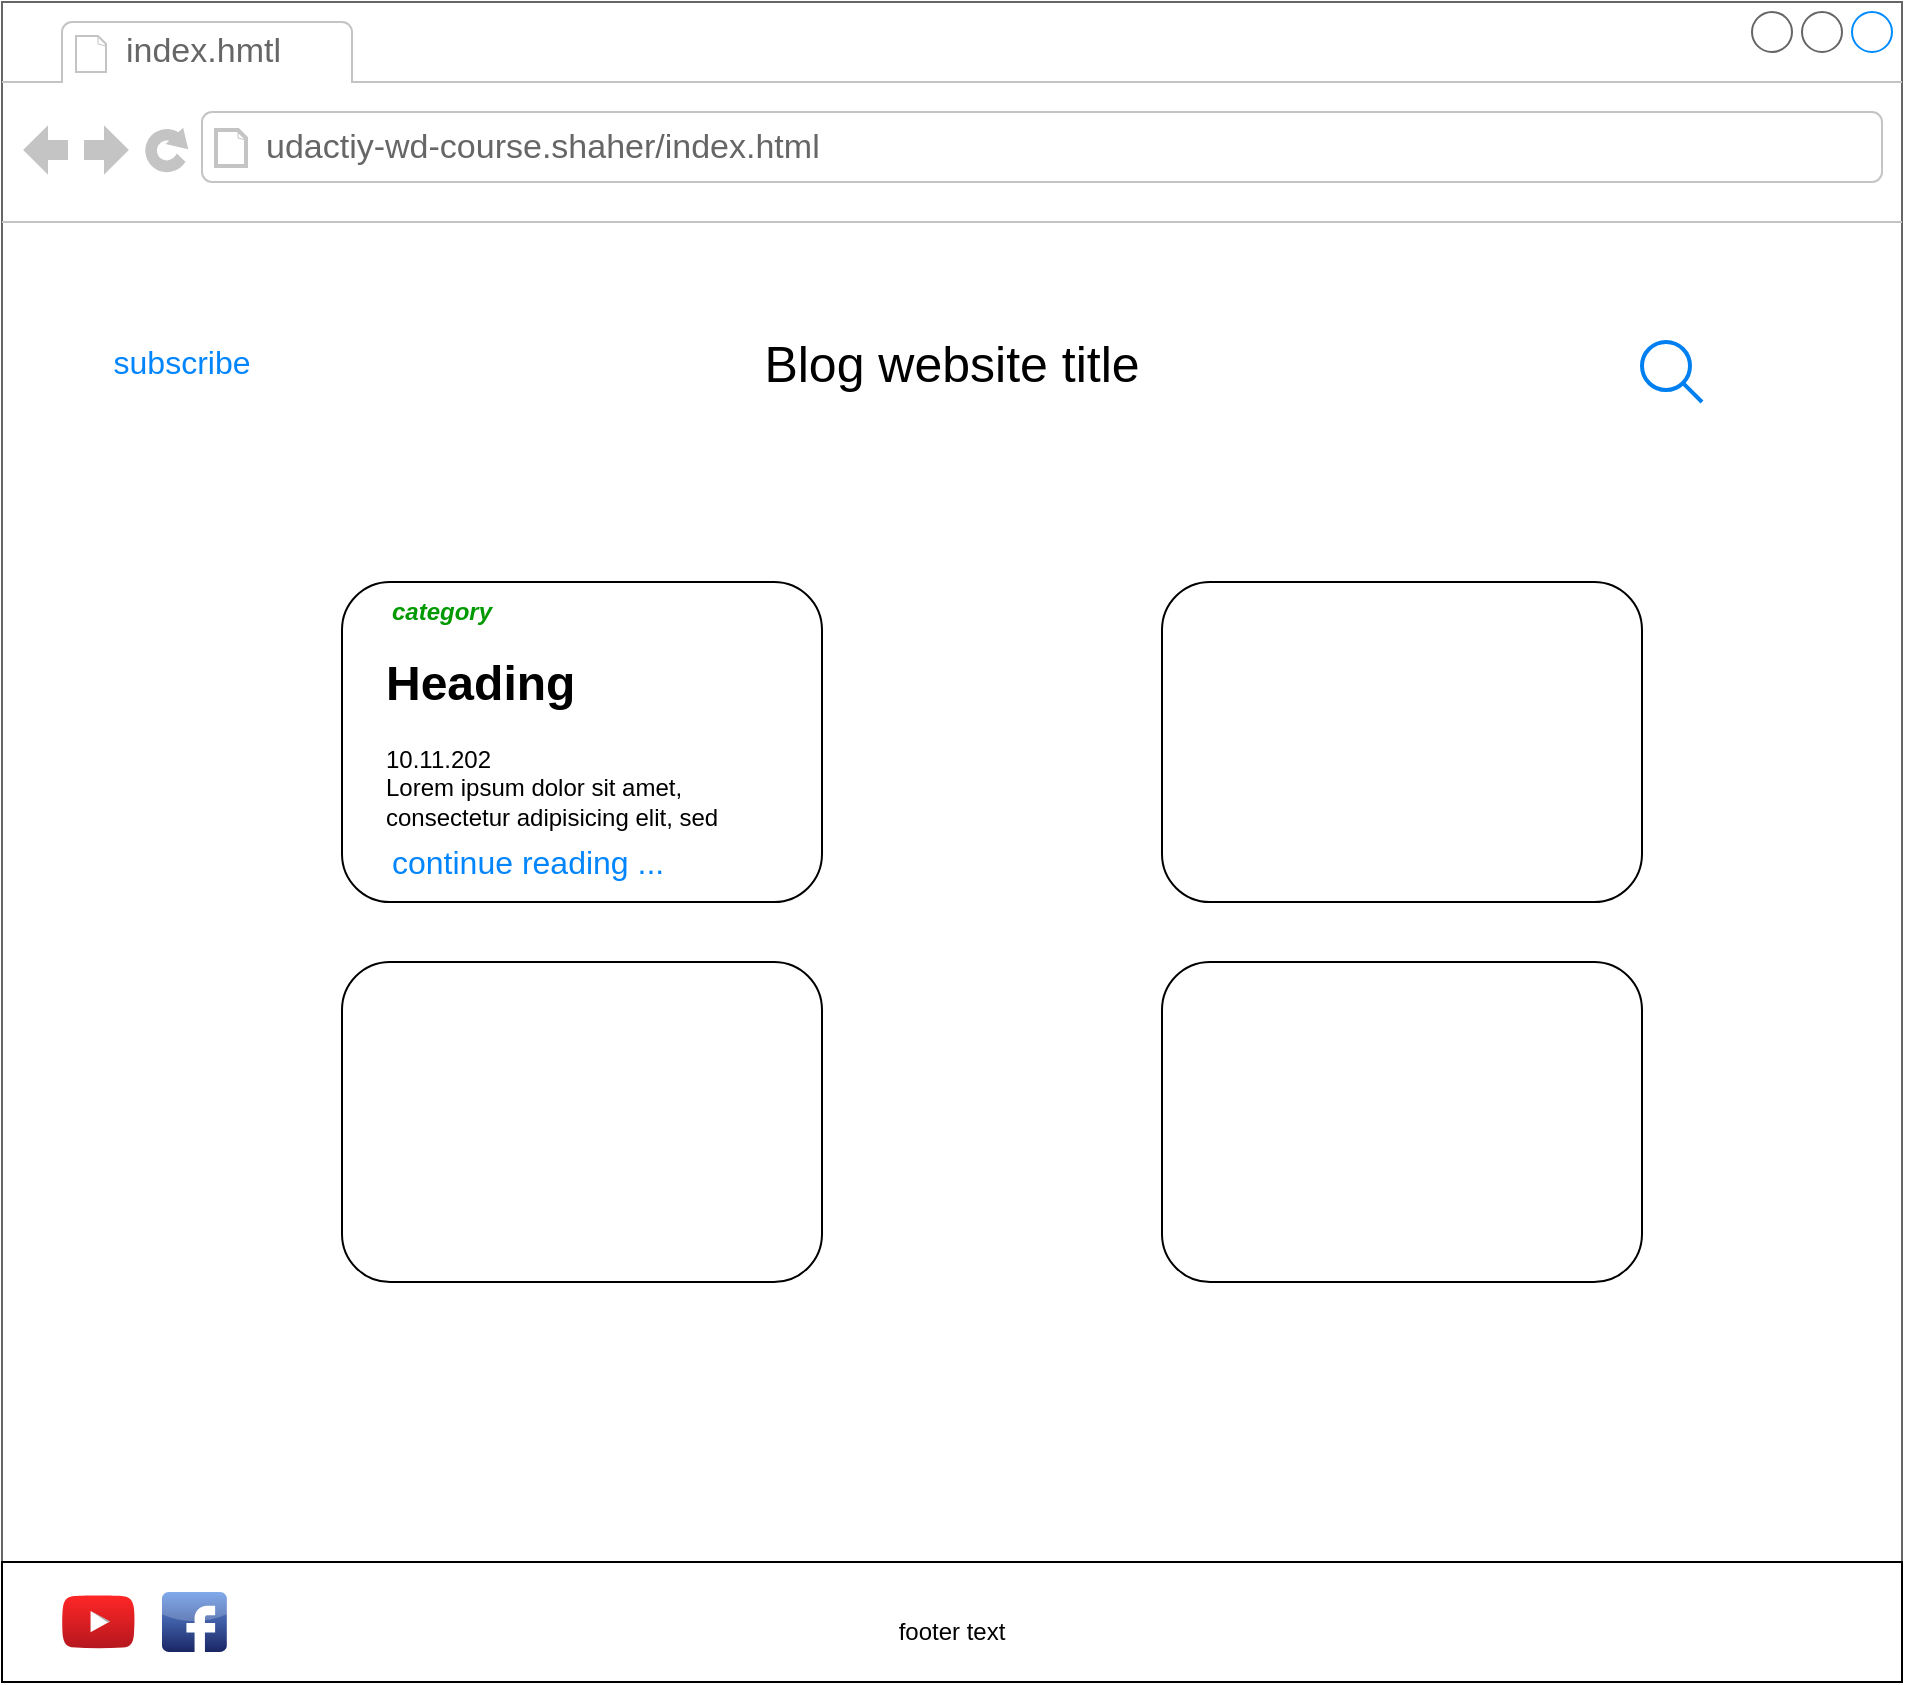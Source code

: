 <mxfile version="24.7.17">
  <diagram name="Seite-1" id="Yu5WHI0yvBldvcSVoJ3o">
    <mxGraphModel dx="2074" dy="1144" grid="1" gridSize="10" guides="1" tooltips="1" connect="1" arrows="1" fold="1" page="1" pageScale="1" pageWidth="5000" pageHeight="1920" math="0" shadow="0">
      <root>
        <mxCell id="0" />
        <mxCell id="1" parent="0" />
        <mxCell id="hXxf3Bxxnw7Oz5GumfO5-1" value="" style="strokeWidth=1;shadow=0;dashed=0;align=center;html=1;shape=mxgraph.mockup.containers.browserWindow;rSize=0;strokeColor=#666666;strokeColor2=#008cff;strokeColor3=#c4c4c4;mainText=,;recursiveResize=0;" vertex="1" parent="1">
          <mxGeometry x="330" y="130" width="950" height="840" as="geometry" />
        </mxCell>
        <mxCell id="hXxf3Bxxnw7Oz5GumfO5-2" value="index.hmtl" style="strokeWidth=1;shadow=0;dashed=0;align=center;html=1;shape=mxgraph.mockup.containers.anchor;fontSize=17;fontColor=#666666;align=left;whiteSpace=wrap;" vertex="1" parent="hXxf3Bxxnw7Oz5GumfO5-1">
          <mxGeometry x="60" y="12" width="110" height="26" as="geometry" />
        </mxCell>
        <mxCell id="hXxf3Bxxnw7Oz5GumfO5-3" value="udactiy-wd-course.shaher/index.html" style="strokeWidth=1;shadow=0;dashed=0;align=center;html=1;shape=mxgraph.mockup.containers.anchor;rSize=0;fontSize=17;fontColor=#666666;align=left;" vertex="1" parent="hXxf3Bxxnw7Oz5GumfO5-1">
          <mxGeometry x="130" y="60" width="250" height="26" as="geometry" />
        </mxCell>
        <mxCell id="hXxf3Bxxnw7Oz5GumfO5-4" value="subscribe" style="html=1;shadow=0;dashed=0;shape=mxgraph.bootstrap.rrect;rSize=5;strokeColor=none;strokeWidth=1;fillColor=none;fontColor=#0085FC;whiteSpace=wrap;align=center;verticalAlign=middle;spacingLeft=0;fontStyle=0;fontSize=16;spacing=5;" vertex="1" parent="hXxf3Bxxnw7Oz5GumfO5-1">
          <mxGeometry x="60" y="160" width="60" height="40" as="geometry" />
        </mxCell>
        <mxCell id="hXxf3Bxxnw7Oz5GumfO5-6" value="&lt;font style=&quot;font-size: 25px;&quot;&gt;Blog website title&lt;/font&gt;" style="text;html=1;align=center;verticalAlign=middle;whiteSpace=wrap;rounded=0;strokeWidth=5;" vertex="1" parent="hXxf3Bxxnw7Oz5GumfO5-1">
          <mxGeometry x="345" y="160" width="260" height="40" as="geometry" />
        </mxCell>
        <mxCell id="hXxf3Bxxnw7Oz5GumfO5-7" value="" style="html=1;verticalLabelPosition=bottom;align=center;labelBackgroundColor=#ffffff;verticalAlign=top;strokeWidth=2;strokeColor=#0080F0;shadow=0;dashed=0;shape=mxgraph.ios7.icons.looking_glass;" vertex="1" parent="hXxf3Bxxnw7Oz5GumfO5-1">
          <mxGeometry x="820" y="170" width="30" height="30" as="geometry" />
        </mxCell>
        <mxCell id="hXxf3Bxxnw7Oz5GumfO5-8" value="" style="rounded=1;whiteSpace=wrap;html=1;" vertex="1" parent="hXxf3Bxxnw7Oz5GumfO5-1">
          <mxGeometry x="170" y="290" width="240" height="160" as="geometry" />
        </mxCell>
        <mxCell id="hXxf3Bxxnw7Oz5GumfO5-9" value="&lt;span style=&quot;color: rgba(0, 0, 0, 0); font-family: monospace; font-size: 0px; text-align: start; text-wrap: nowrap;&quot;&gt;%3CmxGraphModel%3E%3Croot%3E%3CmxCell%20id%3D%220%22%2F%3E%3CmxCell%20id%3D%221%22%20parent%3D%220%22%2F%3E%3CmxCell%20id%3D%222%22%20value%3D%22%22%20style%3D%22strokeWidth%3D1%3Bshadow%3D0%3Bdashed%3D0%3Balign%3Dcenter%3Bhtml%3D1%3Bshape%3Dmxgraph.mockup.containers.browserWindow%3BrSize%3D0%3BstrokeColor%3D%23666666%3BstrokeColor2%3D%23008cff%3BstrokeColor3%3D%23c4c4c4%3BmainText%3D%2C%3BrecursiveResize%3D0%3B%22%20vertex%3D%221%22%20parent%3D%221%22%3E%3CmxGeometry%20x%3D%22330%22%20y%3D%22130%22%20width%3D%22950%22%20height%3D%22840%22%20as%3D%22geometry%22%2F%3E%3C%2FmxCell%3E%3CmxCell%20id%3D%223%22%20value%3D%22Page%201%22%20style%3D%22strokeWidth%3D1%3Bshadow%3D0%3Bdashed%3D0%3Balign%3Dcenter%3Bhtml%3D1%3Bshape%3Dmxgraph.mockup.containers.anchor%3BfontSize%3D17%3BfontColor%3D%23666666%3Balign%3Dleft%3BwhiteSpace%3Dwrap%3B%22%20vertex%3D%221%22%20parent%3D%222%22%3E%3CmxGeometry%20x%3D%2260%22%20y%3D%2212%22%20width%3D%22110%22%20height%3D%2226%22%20as%3D%22geometry%22%2F%3E%3C%2FmxCell%3E%3CmxCell%20id%3D%224%22%20value%3D%22https%3A%2F%2Fwww.draw.io%22%20style%3D%22strokeWidth%3D1%3Bshadow%3D0%3Bdashed%3D0%3Balign%3Dcenter%3Bhtml%3D1%3Bshape%3Dmxgraph.mockup.containers.anchor%3BrSize%3D0%3BfontSize%3D17%3BfontColor%3D%23666666%3Balign%3Dleft%3B%22%20vertex%3D%221%22%20parent%3D%222%22%3E%3CmxGeometry%20x%3D%22130%22%20y%3D%2260%22%20width%3D%22250%22%20height%3D%2226%22%20as%3D%22geometry%22%2F%3E%3C%2FmxCell%3E%3CmxCell%20id%3D%225%22%20value%3D%22subscribe%22%20style%3D%22html%3D1%3Bshadow%3D0%3Bdashed%3D0%3Bshape%3Dmxgraph.bootstrap.rrect%3BrSize%3D5%3BstrokeColor%3Dnone%3BstrokeWidth%3D1%3BfillColor%3Dnone%3BfontColor%3D%230085FC%3BwhiteSpace%3Dwrap%3Balign%3Dcenter%3BverticalAlign%3Dmiddle%3BspacingLeft%3D0%3BfontStyle%3D0%3BfontSize%3D16%3Bspacing%3D5%3B%22%20vertex%3D%221%22%20parent%3D%222%22%3E%3CmxGeometry%20x%3D%2260%22%20y%3D%22160%22%20width%3D%2260%22%20height%3D%2240%22%20as%3D%22geometry%22%2F%3E%3C%2FmxCell%3E%3CmxCell%20id%3D%226%22%20value%3D%22%26lt%3Bfont%20style%3D%26quot%3Bfont-size%3A%2025px%3B%26quot%3B%26gt%3BBlog%20website%20title%26lt%3B%2Ffont%26gt%3B%22%20style%3D%22text%3Bhtml%3D1%3Balign%3Dcenter%3BverticalAlign%3Dmiddle%3BwhiteSpace%3Dwrap%3Brounded%3D0%3BstrokeWidth%3D5%3B%22%20vertex%3D%221%22%20parent%3D%222%22%3E%3CmxGeometry%20x%3D%22345%22%20y%3D%22160%22%20width%3D%22260%22%20height%3D%2240%22%20as%3D%22geometry%22%2F%3E%3C%2FmxCell%3E%3CmxCell%20id%3D%227%22%20value%3D%22%22%20style%3D%22html%3D1%3BverticalLabelPosition%3Dbottom%3Balign%3Dcenter%3BlabelBackgroundColor%3D%23ffffff%3BverticalAlign%3Dtop%3BstrokeWidth%3D2%3BstrokeColor%3D%230080F0%3Bshadow%3D0%3Bdashed%3D0%3Bshape%3Dmxgraph.ios7.icons.looking_glass%3B%22%20vertex%3D%221%22%20parent%3D%222%22%3E%3CmxGeometry%20x%3D%22820%22%20y%3D%22170%22%20width%3D%2230%22%20height%3D%2230%22%20as%3D%22geometry%22%2F%3E%3C%2FmxCell%3E%3CmxCell%20id%3D%228%22%20value%3D%22%22%20style%3D%22rounded%3D1%3BwhiteSpace%3Dwrap%3Bhtml%3D1%3B%22%20vertex%3D%221%22%20parent%3D%222%22%3E%3CmxGeometry%20x%3D%22170%22%20y%3D%22290%22%20width%3D%22240%22%20height%3D%22160%22%20as%3D%22geometry%22%2F%3E%3C%2FmxCell%3E%3CmxCell%20id%3D%229%22%20value%3D%22%22%20style%3D%22rounded%3D1%3BwhiteSpace%3Dwrap%3Bhtml%3D1%3B%22%20vertex%3D%221%22%20parent%3D%222%22%3E%3CmxGeometry%20x%3D%22580%22%20y%3D%22290%22%20width%3D%22240%22%20height%3D%22160%22%20as%3D%22geometry%22%2F%3E%3C%2FmxCell%3E%3C%2Froot%3E%3C%2FmxGraphModel%3E&lt;/span&gt;" style="rounded=1;whiteSpace=wrap;html=1;" vertex="1" parent="hXxf3Bxxnw7Oz5GumfO5-1">
          <mxGeometry x="580" y="290" width="240" height="160" as="geometry" />
        </mxCell>
        <mxCell id="hXxf3Bxxnw7Oz5GumfO5-26" value="&lt;span style=&quot;color: rgba(0, 0, 0, 0); font-family: monospace; font-size: 0px; text-align: start; text-wrap: nowrap;&quot;&gt;%3CmxGraphModel%3E%3Croot%3E%3CmxCell%20id%3D%220%22%2F%3E%3CmxCell%20id%3D%221%22%20parent%3D%220%22%2F%3E%3CmxCell%20id%3D%222%22%20value%3D%22%22%20style%3D%22strokeWidth%3D1%3Bshadow%3D0%3Bdashed%3D0%3Balign%3Dcenter%3Bhtml%3D1%3Bshape%3Dmxgraph.mockup.containers.browserWindow%3BrSize%3D0%3BstrokeColor%3D%23666666%3BstrokeColor2%3D%23008cff%3BstrokeColor3%3D%23c4c4c4%3BmainText%3D%2C%3BrecursiveResize%3D0%3B%22%20vertex%3D%221%22%20parent%3D%221%22%3E%3CmxGeometry%20x%3D%22330%22%20y%3D%22130%22%20width%3D%22950%22%20height%3D%22840%22%20as%3D%22geometry%22%2F%3E%3C%2FmxCell%3E%3CmxCell%20id%3D%223%22%20value%3D%22Page%201%22%20style%3D%22strokeWidth%3D1%3Bshadow%3D0%3Bdashed%3D0%3Balign%3Dcenter%3Bhtml%3D1%3Bshape%3Dmxgraph.mockup.containers.anchor%3BfontSize%3D17%3BfontColor%3D%23666666%3Balign%3Dleft%3BwhiteSpace%3Dwrap%3B%22%20vertex%3D%221%22%20parent%3D%222%22%3E%3CmxGeometry%20x%3D%2260%22%20y%3D%2212%22%20width%3D%22110%22%20height%3D%2226%22%20as%3D%22geometry%22%2F%3E%3C%2FmxCell%3E%3CmxCell%20id%3D%224%22%20value%3D%22https%3A%2F%2Fwww.draw.io%22%20style%3D%22strokeWidth%3D1%3Bshadow%3D0%3Bdashed%3D0%3Balign%3Dcenter%3Bhtml%3D1%3Bshape%3Dmxgraph.mockup.containers.anchor%3BrSize%3D0%3BfontSize%3D17%3BfontColor%3D%23666666%3Balign%3Dleft%3B%22%20vertex%3D%221%22%20parent%3D%222%22%3E%3CmxGeometry%20x%3D%22130%22%20y%3D%2260%22%20width%3D%22250%22%20height%3D%2226%22%20as%3D%22geometry%22%2F%3E%3C%2FmxCell%3E%3CmxCell%20id%3D%225%22%20value%3D%22subscribe%22%20style%3D%22html%3D1%3Bshadow%3D0%3Bdashed%3D0%3Bshape%3Dmxgraph.bootstrap.rrect%3BrSize%3D5%3BstrokeColor%3Dnone%3BstrokeWidth%3D1%3BfillColor%3Dnone%3BfontColor%3D%230085FC%3BwhiteSpace%3Dwrap%3Balign%3Dcenter%3BverticalAlign%3Dmiddle%3BspacingLeft%3D0%3BfontStyle%3D0%3BfontSize%3D16%3Bspacing%3D5%3B%22%20vertex%3D%221%22%20parent%3D%222%22%3E%3CmxGeometry%20x%3D%2260%22%20y%3D%22160%22%20width%3D%2260%22%20height%3D%2240%22%20as%3D%22geometry%22%2F%3E%3C%2FmxCell%3E%3CmxCell%20id%3D%226%22%20value%3D%22%26lt%3Bfont%20style%3D%26quot%3Bfont-size%3A%2025px%3B%26quot%3B%26gt%3BBlog%20website%20title%26lt%3B%2Ffont%26gt%3B%22%20style%3D%22text%3Bhtml%3D1%3Balign%3Dcenter%3BverticalAlign%3Dmiddle%3BwhiteSpace%3Dwrap%3Brounded%3D0%3BstrokeWidth%3D5%3B%22%20vertex%3D%221%22%20parent%3D%222%22%3E%3CmxGeometry%20x%3D%22345%22%20y%3D%22160%22%20width%3D%22260%22%20height%3D%2240%22%20as%3D%22geometry%22%2F%3E%3C%2FmxCell%3E%3CmxCell%20id%3D%227%22%20value%3D%22%22%20style%3D%22html%3D1%3BverticalLabelPosition%3Dbottom%3Balign%3Dcenter%3BlabelBackgroundColor%3D%23ffffff%3BverticalAlign%3Dtop%3BstrokeWidth%3D2%3BstrokeColor%3D%230080F0%3Bshadow%3D0%3Bdashed%3D0%3Bshape%3Dmxgraph.ios7.icons.looking_glass%3B%22%20vertex%3D%221%22%20parent%3D%222%22%3E%3CmxGeometry%20x%3D%22820%22%20y%3D%22170%22%20width%3D%2230%22%20height%3D%2230%22%20as%3D%22geometry%22%2F%3E%3C%2FmxCell%3E%3CmxCell%20id%3D%228%22%20value%3D%22%22%20style%3D%22rounded%3D1%3BwhiteSpace%3Dwrap%3Bhtml%3D1%3B%22%20vertex%3D%221%22%20parent%3D%222%22%3E%3CmxGeometry%20x%3D%22170%22%20y%3D%22290%22%20width%3D%22240%22%20height%3D%22160%22%20as%3D%22geometry%22%2F%3E%3C%2FmxCell%3E%3CmxCell%20id%3D%229%22%20value%3D%22%22%20style%3D%22rounded%3D1%3BwhiteSpace%3Dwrap%3Bhtml%3D1%3B%22%20vertex%3D%221%22%20parent%3D%222%22%3E%3CmxGeometry%20x%3D%22580%22%20y%3D%22290%22%20width%3D%22240%22%20height%3D%22160%22%20as%3D%22geometry%22%2F%3E%3C%2FmxCell%3E%3C%2Froot%3E%3C%2FmxGraphModel%3E&lt;/span&gt;" style="rounded=1;whiteSpace=wrap;html=1;" vertex="1" parent="hXxf3Bxxnw7Oz5GumfO5-1">
          <mxGeometry x="580" y="480" width="240" height="160" as="geometry" />
        </mxCell>
        <mxCell id="hXxf3Bxxnw7Oz5GumfO5-27" value="&lt;span style=&quot;color: rgba(0, 0, 0, 0); font-family: monospace; font-size: 0px; text-align: start; text-wrap: nowrap;&quot;&gt;%3CmxGraphModel%3E%3Croot%3E%3CmxCell%20id%3D%220%22%2F%3E%3CmxCell%20id%3D%221%22%20parent%3D%220%22%2F%3E%3CmxCell%20id%3D%222%22%20value%3D%22%22%20style%3D%22strokeWidth%3D1%3Bshadow%3D0%3Bdashed%3D0%3Balign%3Dcenter%3Bhtml%3D1%3Bshape%3Dmxgraph.mockup.containers.browserWindow%3BrSize%3D0%3BstrokeColor%3D%23666666%3BstrokeColor2%3D%23008cff%3BstrokeColor3%3D%23c4c4c4%3BmainText%3D%2C%3BrecursiveResize%3D0%3B%22%20vertex%3D%221%22%20parent%3D%221%22%3E%3CmxGeometry%20x%3D%22330%22%20y%3D%22130%22%20width%3D%22950%22%20height%3D%22840%22%20as%3D%22geometry%22%2F%3E%3C%2FmxCell%3E%3CmxCell%20id%3D%223%22%20value%3D%22Page%201%22%20style%3D%22strokeWidth%3D1%3Bshadow%3D0%3Bdashed%3D0%3Balign%3Dcenter%3Bhtml%3D1%3Bshape%3Dmxgraph.mockup.containers.anchor%3BfontSize%3D17%3BfontColor%3D%23666666%3Balign%3Dleft%3BwhiteSpace%3Dwrap%3B%22%20vertex%3D%221%22%20parent%3D%222%22%3E%3CmxGeometry%20x%3D%2260%22%20y%3D%2212%22%20width%3D%22110%22%20height%3D%2226%22%20as%3D%22geometry%22%2F%3E%3C%2FmxCell%3E%3CmxCell%20id%3D%224%22%20value%3D%22https%3A%2F%2Fwww.draw.io%22%20style%3D%22strokeWidth%3D1%3Bshadow%3D0%3Bdashed%3D0%3Balign%3Dcenter%3Bhtml%3D1%3Bshape%3Dmxgraph.mockup.containers.anchor%3BrSize%3D0%3BfontSize%3D17%3BfontColor%3D%23666666%3Balign%3Dleft%3B%22%20vertex%3D%221%22%20parent%3D%222%22%3E%3CmxGeometry%20x%3D%22130%22%20y%3D%2260%22%20width%3D%22250%22%20height%3D%2226%22%20as%3D%22geometry%22%2F%3E%3C%2FmxCell%3E%3CmxCell%20id%3D%225%22%20value%3D%22subscribe%22%20style%3D%22html%3D1%3Bshadow%3D0%3Bdashed%3D0%3Bshape%3Dmxgraph.bootstrap.rrect%3BrSize%3D5%3BstrokeColor%3Dnone%3BstrokeWidth%3D1%3BfillColor%3Dnone%3BfontColor%3D%230085FC%3BwhiteSpace%3Dwrap%3Balign%3Dcenter%3BverticalAlign%3Dmiddle%3BspacingLeft%3D0%3BfontStyle%3D0%3BfontSize%3D16%3Bspacing%3D5%3B%22%20vertex%3D%221%22%20parent%3D%222%22%3E%3CmxGeometry%20x%3D%2260%22%20y%3D%22160%22%20width%3D%2260%22%20height%3D%2240%22%20as%3D%22geometry%22%2F%3E%3C%2FmxCell%3E%3CmxCell%20id%3D%226%22%20value%3D%22%26lt%3Bfont%20style%3D%26quot%3Bfont-size%3A%2025px%3B%26quot%3B%26gt%3BBlog%20website%20title%26lt%3B%2Ffont%26gt%3B%22%20style%3D%22text%3Bhtml%3D1%3Balign%3Dcenter%3BverticalAlign%3Dmiddle%3BwhiteSpace%3Dwrap%3Brounded%3D0%3BstrokeWidth%3D5%3B%22%20vertex%3D%221%22%20parent%3D%222%22%3E%3CmxGeometry%20x%3D%22345%22%20y%3D%22160%22%20width%3D%22260%22%20height%3D%2240%22%20as%3D%22geometry%22%2F%3E%3C%2FmxCell%3E%3CmxCell%20id%3D%227%22%20value%3D%22%22%20style%3D%22html%3D1%3BverticalLabelPosition%3Dbottom%3Balign%3Dcenter%3BlabelBackgroundColor%3D%23ffffff%3BverticalAlign%3Dtop%3BstrokeWidth%3D2%3BstrokeColor%3D%230080F0%3Bshadow%3D0%3Bdashed%3D0%3Bshape%3Dmxgraph.ios7.icons.looking_glass%3B%22%20vertex%3D%221%22%20parent%3D%222%22%3E%3CmxGeometry%20x%3D%22820%22%20y%3D%22170%22%20width%3D%2230%22%20height%3D%2230%22%20as%3D%22geometry%22%2F%3E%3C%2FmxCell%3E%3CmxCell%20id%3D%228%22%20value%3D%22%22%20style%3D%22rounded%3D1%3BwhiteSpace%3Dwrap%3Bhtml%3D1%3B%22%20vertex%3D%221%22%20parent%3D%222%22%3E%3CmxGeometry%20x%3D%22170%22%20y%3D%22290%22%20width%3D%22240%22%20height%3D%22160%22%20as%3D%22geometry%22%2F%3E%3C%2FmxCell%3E%3CmxCell%20id%3D%229%22%20value%3D%22%22%20style%3D%22rounded%3D1%3BwhiteSpace%3Dwrap%3Bhtml%3D1%3B%22%20vertex%3D%221%22%20parent%3D%222%22%3E%3CmxGeometry%20x%3D%22580%22%20y%3D%22290%22%20width%3D%22240%22%20height%3D%22160%22%20as%3D%22geometry%22%2F%3E%3C%2FmxCell%3E%3C%2Froot%3E%3C%2FmxGraphModel%3E&lt;/span&gt;" style="rounded=1;whiteSpace=wrap;html=1;" vertex="1" parent="hXxf3Bxxnw7Oz5GumfO5-1">
          <mxGeometry x="170" y="480" width="240" height="160" as="geometry" />
        </mxCell>
        <mxCell id="hXxf3Bxxnw7Oz5GumfO5-28" value="&lt;h1 style=&quot;margin-top: 0px;&quot;&gt;Heading&lt;/h1&gt;&lt;div&gt;10.11.202&lt;/div&gt;&lt;div&gt;&lt;span style=&quot;background-color: initial;&quot;&gt;Lorem ipsum dolor sit amet, consectetur adipisicing elit, sed&amp;nbsp;&lt;/span&gt;&lt;/div&gt;" style="text;html=1;whiteSpace=wrap;overflow=hidden;rounded=0;" vertex="1" parent="hXxf3Bxxnw7Oz5GumfO5-1">
          <mxGeometry x="190" y="320" width="180" height="120" as="geometry" />
        </mxCell>
        <mxCell id="hXxf3Bxxnw7Oz5GumfO5-32" value="continue reading ..." style="html=1;shadow=0;dashed=0;shape=mxgraph.bootstrap.rrect;rSize=5;strokeColor=none;strokeWidth=1;fillColor=none;fontColor=#0085FC;whiteSpace=wrap;align=left;verticalAlign=middle;spacingLeft=0;fontStyle=0;fontSize=16;spacing=5;" vertex="1" parent="hXxf3Bxxnw7Oz5GumfO5-1">
          <mxGeometry x="190" y="410" width="195" height="40" as="geometry" />
        </mxCell>
        <mxCell id="hXxf3Bxxnw7Oz5GumfO5-33" value="&lt;i&gt;&lt;b&gt;&lt;font color=&quot;#009900&quot;&gt;category&lt;/font&gt;&lt;/b&gt;&lt;/i&gt;" style="text;html=1;align=center;verticalAlign=middle;whiteSpace=wrap;rounded=0;" vertex="1" parent="hXxf3Bxxnw7Oz5GumfO5-1">
          <mxGeometry x="190" y="290" width="60" height="30" as="geometry" />
        </mxCell>
        <mxCell id="hXxf3Bxxnw7Oz5GumfO5-34" value="" style="rounded=0;whiteSpace=wrap;html=1;" vertex="1" parent="hXxf3Bxxnw7Oz5GumfO5-1">
          <mxGeometry y="780" width="950" height="60" as="geometry" />
        </mxCell>
        <mxCell id="hXxf3Bxxnw7Oz5GumfO5-35" value="" style="dashed=0;outlineConnect=0;html=1;align=center;labelPosition=center;verticalLabelPosition=bottom;verticalAlign=top;shape=mxgraph.weblogos.youtube_2;fillColor=#FF2626;gradientColor=#B5171F" vertex="1" parent="hXxf3Bxxnw7Oz5GumfO5-1">
          <mxGeometry x="30" y="796.7" width="36.4" height="26.6" as="geometry" />
        </mxCell>
        <mxCell id="hXxf3Bxxnw7Oz5GumfO5-36" value="" style="dashed=0;outlineConnect=0;html=1;align=center;labelPosition=center;verticalLabelPosition=bottom;verticalAlign=top;shape=mxgraph.webicons.facebook;fillColor=#6294E4;gradientColor=#1A2665" vertex="1" parent="hXxf3Bxxnw7Oz5GumfO5-1">
          <mxGeometry x="80" y="795" width="32.4" height="30" as="geometry" />
        </mxCell>
        <mxCell id="hXxf3Bxxnw7Oz5GumfO5-37" value="footer text" style="text;html=1;align=center;verticalAlign=middle;whiteSpace=wrap;rounded=0;" vertex="1" parent="hXxf3Bxxnw7Oz5GumfO5-1">
          <mxGeometry x="445" y="800" width="60" height="30" as="geometry" />
        </mxCell>
      </root>
    </mxGraphModel>
  </diagram>
</mxfile>
